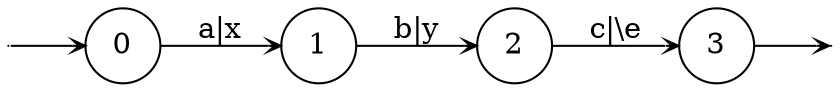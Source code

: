 digraph
{
  vcsn_context = "[abc]? × [xy]? → ℚ"
  rankdir = LR
  edge [arrowhead = vee, arrowsize = .6]
  {
    node [shape = point, width = 0]
    I0
    F3
  }
  {
    node [shape = circle, style = rounded, width = 0.5]
    0
    1
    2
    3
  }
  I0 -> 0
  0 -> 1 [label = "a|x"]
  1 -> 2 [label = "b|y"]
  2 -> 3 [label = "c|\\e"]
  3 -> F3
}
